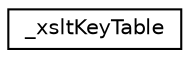 digraph "Graphical Class Hierarchy"
{
 // LATEX_PDF_SIZE
  edge [fontname="Helvetica",fontsize="10",labelfontname="Helvetica",labelfontsize="10"];
  node [fontname="Helvetica",fontsize="10",shape=record];
  rankdir="LR";
  Node0 [label="_xsltKeyTable",height=0.2,width=0.4,color="black", fillcolor="white", style="filled",URL="$struct__xsltKeyTable.html",tooltip=" "];
}
